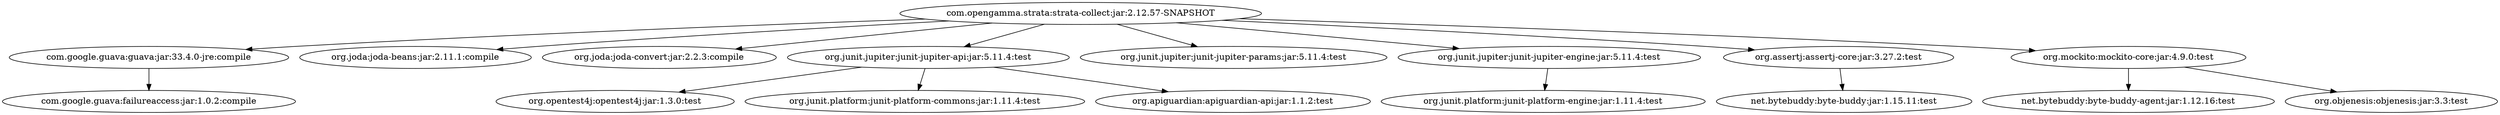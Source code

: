 digraph collect {
	"com.opengamma.strata:strata-collect:jar:2.12.57-SNAPSHOT" -> "com.google.guava:guava:jar:33.4.0-jre:compile" ; 
	"com.opengamma.strata:strata-collect:jar:2.12.57-SNAPSHOT" -> "org.joda:joda-beans:jar:2.11.1:compile" ; 
	"com.opengamma.strata:strata-collect:jar:2.12.57-SNAPSHOT" -> "org.joda:joda-convert:jar:2.2.3:compile" ; 
	"com.opengamma.strata:strata-collect:jar:2.12.57-SNAPSHOT" -> "org.junit.jupiter:junit-jupiter-api:jar:5.11.4:test" ; 
	"com.opengamma.strata:strata-collect:jar:2.12.57-SNAPSHOT" -> "org.junit.jupiter:junit-jupiter-params:jar:5.11.4:test" ; 
	"com.opengamma.strata:strata-collect:jar:2.12.57-SNAPSHOT" -> "org.junit.jupiter:junit-jupiter-engine:jar:5.11.4:test" ; 
	"com.opengamma.strata:strata-collect:jar:2.12.57-SNAPSHOT" -> "org.assertj:assertj-core:jar:3.27.2:test" ; 
	"com.opengamma.strata:strata-collect:jar:2.12.57-SNAPSHOT" -> "org.mockito:mockito-core:jar:4.9.0:test" ; 
	"com.google.guava:guava:jar:33.4.0-jre:compile" -> "com.google.guava:failureaccess:jar:1.0.2:compile" ; 
	"org.junit.jupiter:junit-jupiter-api:jar:5.11.4:test" -> "org.opentest4j:opentest4j:jar:1.3.0:test" ; 
	"org.junit.jupiter:junit-jupiter-api:jar:5.11.4:test" -> "org.junit.platform:junit-platform-commons:jar:1.11.4:test" ; 
	"org.junit.jupiter:junit-jupiter-api:jar:5.11.4:test" -> "org.apiguardian:apiguardian-api:jar:1.1.2:test" ; 
	"org.junit.jupiter:junit-jupiter-engine:jar:5.11.4:test" -> "org.junit.platform:junit-platform-engine:jar:1.11.4:test" ; 
	"org.assertj:assertj-core:jar:3.27.2:test" -> "net.bytebuddy:byte-buddy:jar:1.15.11:test" ; 
	"org.mockito:mockito-core:jar:4.9.0:test" -> "net.bytebuddy:byte-buddy-agent:jar:1.12.16:test" ; 
	"org.mockito:mockito-core:jar:4.9.0:test" -> "org.objenesis:objenesis:jar:3.3:test" ; 
}
